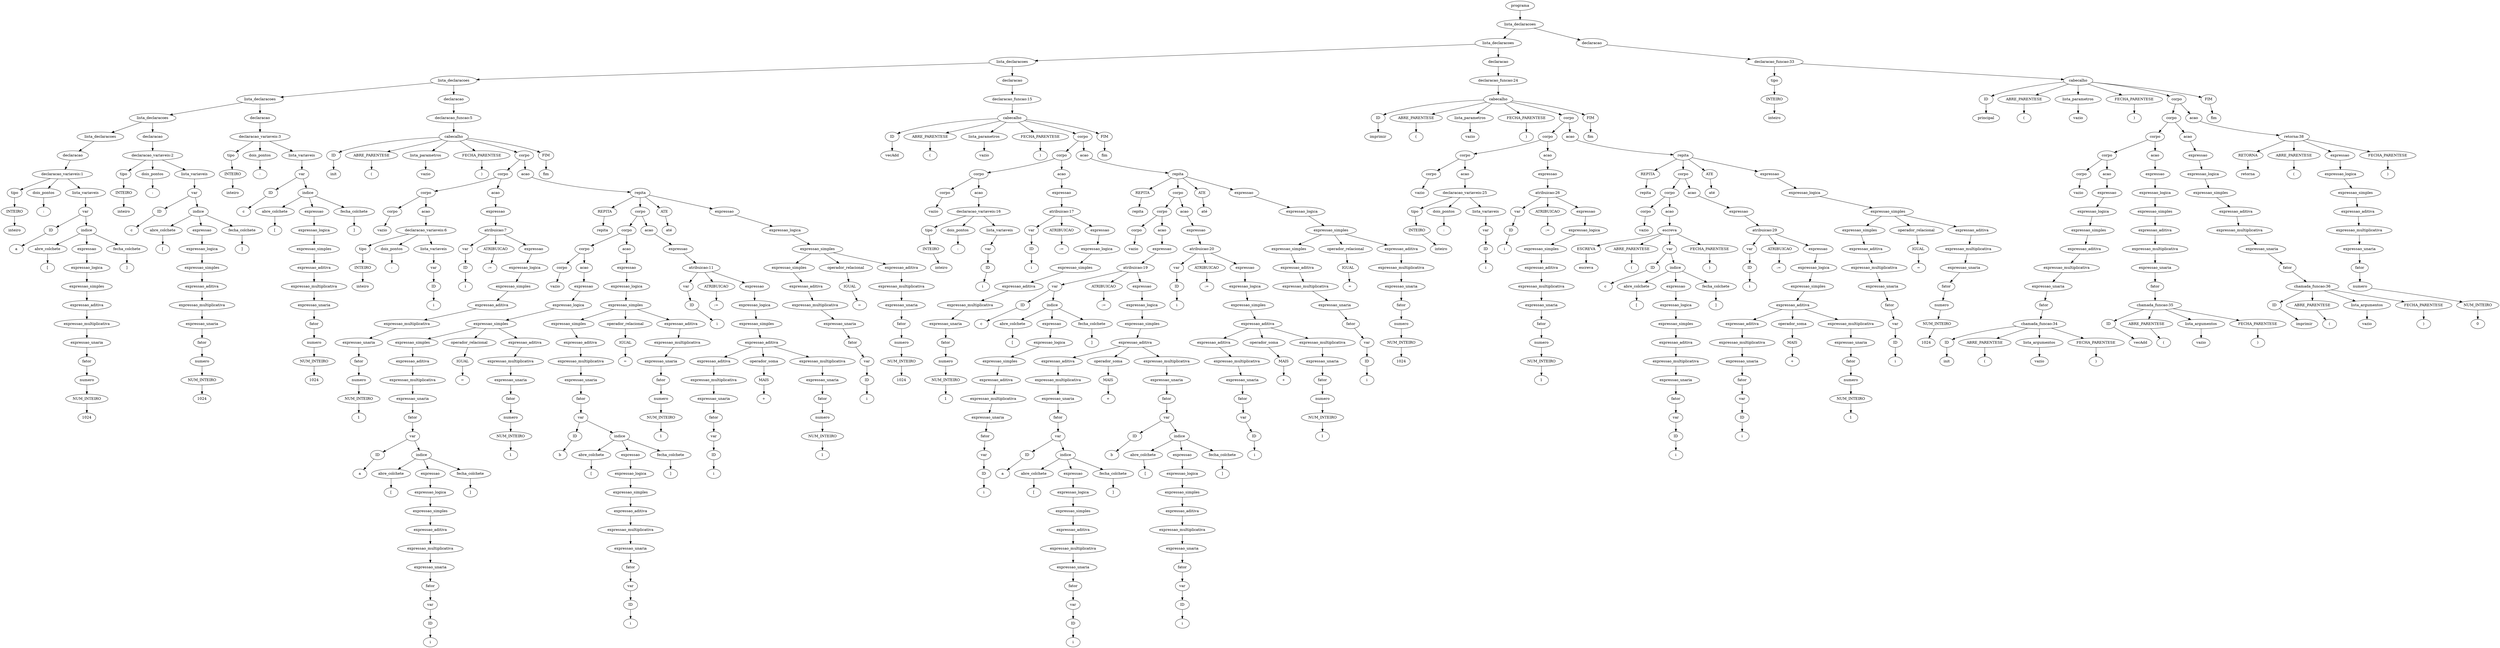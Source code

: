 digraph tree {
    "0x7f8e7ab4ff10" [label="programa"];
    "0x7f8e7ab5e8b0" [label="lista_declaracoes"];
    "0x7f8e7ab55e20" [label="lista_declaracoes"];
    "0x7f8e7ac7bd00" [label="lista_declaracoes"];
    "0x7f8e7abc0910" [label="lista_declaracoes"];
    "0x7f8e7ac70fd0" [label="lista_declaracoes"];
    "0x7f8e7ac70bb0" [label="lista_declaracoes"];
    "0x7f8e7ad611c0" [label="lista_declaracoes"];
    "0x7f8e7ad79eb0" [label="declaracao"];
    "0x7f8e7ac704c0" [label="declaracao_variaveis:1"];
    "0x7f8e7ad793a0" [label="tipo"];
    "0x7f8e7ac70220" [label="INTEIRO"];
    "0x7f8e7ac70370" [label="inteiro"];
    "0x7f8e7af2c580" [label="dois_pontos"];
    "0x7f8e7ac70670" [label=":"];
    "0x7f8e7ac701c0" [label="lista_variaveis"];
    "0x7f8e7ac70490" [label="var"];
    "0x7f8e7ac70250" [label="ID"];
    "0x7f8e7ac704f0" [label="a"];
    "0x7f8e7ac70280" [label="indice"];
    "0x7f8e7ac70520" [label="abre_colchete"];
    "0x7f8e7ac705e0" [label="["];
    "0x7f8e7ac702b0" [label="expressao"];
    "0x7f8e7ac702e0" [label="expressao_logica"];
    "0x7f8e7ac70160" [label="expressao_simples"];
    "0x7f8e7ac70190" [label="expressao_aditiva"];
    "0x7f8e7ac70310" [label="expressao_multiplicativa"];
    "0x7f8e7ac701f0" [label="expressao_unaria"];
    "0x7f8e7ac70460" [label="fator"];
    "0x7f8e7ad94fa0" [label="numero"];
    "0x7f8e7ad94b50" [label="NUM_INTEIRO"];
    "0x7f8e7ac70340" [label="1024"];
    "0x7f8e7ac70610" [label="fecha_colchete"];
    "0x7f8e7ac70640" [label="]"];
    "0x7f8e7ac70400" [label="declaracao"];
    "0x7f8e7ac70be0" [label="declaracao_variaveis:2"];
    "0x7f8e7ac70430" [label="tipo"];
    "0x7f8e7ac706a0" [label="INTEIRO"];
    "0x7f8e7ac70580" [label="inteiro"];
    "0x7f8e7ac70ac0" [label="dois_pontos"];
    "0x7f8e7ac70880" [label=":"];
    "0x7f8e7ac70730" [label="lista_variaveis"];
    "0x7f8e7ac70790" [label="var"];
    "0x7f8e7ac707c0" [label="ID"];
    "0x7f8e7ac709d0" [label="c"];
    "0x7f8e7ac709a0" [label="indice"];
    "0x7f8e7ac70a30" [label="abre_colchete"];
    "0x7f8e7ac70b20" [label="["];
    "0x7f8e7ac70970" [label="expressao"];
    "0x7f8e7ac70940" [label="expressao_logica"];
    "0x7f8e7ac708b0" [label="expressao_simples"];
    "0x7f8e7ac70820" [label="expressao_aditiva"];
    "0x7f8e7ac70910" [label="expressao_multiplicativa"];
    "0x7f8e7ac70700" [label="expressao_unaria"];
    "0x7f8e7ac707f0" [label="fator"];
    "0x7f8e7ac705b0" [label="numero"];
    "0x7f8e7ac70550" [label="NUM_INTEIRO"];
    "0x7f8e7ac708e0" [label="1024"];
    "0x7f8e7ac70b50" [label="fecha_colchete"];
    "0x7f8e7ac70b80" [label="]"];
    "0x7f8e7ac70c10" [label="declaracao"];
    "0x7f8e7ac70d90" [label="declaracao_variaveis:3"];
    "0x7f8e7ad942e0" [label="tipo"];
    "0x7f8e7ad94c40" [label="INTEIRO"];
    "0x7f8e7ac70c40" [label="inteiro"];
    "0x7f8e7abc0100" [label="dois_pontos"];
    "0x7f8e7abc0130" [label=":"];
    "0x7f8e7ac70a60" [label="lista_variaveis"];
    "0x7f8e7ac70ca0" [label="var"];
    "0x7f8e7ac70cd0" [label="ID"];
    "0x7f8e7ac70ee0" [label="c"];
    "0x7f8e7ac70eb0" [label="indice"];
    "0x7f8e7ac70f40" [label="abre_colchete"];
    "0x7f8e7abc0070" [label="["];
    "0x7f8e7ac70e80" [label="expressao"];
    "0x7f8e7ac70e50" [label="expressao_logica"];
    "0x7f8e7ac70dc0" [label="expressao_simples"];
    "0x7f8e7ac70d30" [label="expressao_aditiva"];
    "0x7f8e7ac70e20" [label="expressao_multiplicativa"];
    "0x7f8e7ac70c70" [label="expressao_unaria"];
    "0x7f8e7ac70d00" [label="fator"];
    "0x7f8e7ac70af0" [label="numero"];
    "0x7f8e7ac70a90" [label="NUM_INTEIRO"];
    "0x7f8e7ac70df0" [label="1024"];
    "0x7f8e7abc00a0" [label="fecha_colchete"];
    "0x7f8e7abc00d0" [label="]"];
    "0x7f8e7ac703a0" [label="declaracao"];
    "0x7f8e7ac70fa0" [label="declaracao_funcao:5"];
    "0x7f8e7abc0550" [label="cabecalho"];
    "0x7f8e7ac7d430" [label="ID"];
    "0x7f8e7ac7d460" [label="init"];
    "0x7f8e7ac7d2b0" [label="ABRE_PARENTESE"];
    "0x7f8e7ac7d0a0" [label="("];
    "0x7f8e7abc01c0" [label="lista_parametros"];
    "0x7f8e7ac706d0" [label="vazio"];
    "0x7f8e7ac7d040" [label="FECHA_PARENTESE"];
    "0x7f8e7ac7d490" [label=")"];
    "0x7f8e7ac7b940" [label="corpo"];
    "0x7f8e7abc0970" [label="corpo"];
    "0x7f8e7abc0460" [label="corpo"];
    "0x7f8e7abc02e0" [label="corpo"];
    "0x7f8e7ac70850" [label="vazio"];
    "0x7f8e7abc0310" [label="acao"];
    "0x7f8e7abc0400" [label="declaracao_variaveis:6"];
    "0x7f8e7abc01f0" [label="tipo"];
    "0x7f8e7abc0250" [label="INTEIRO"];
    "0x7f8e7abc03d0" [label="inteiro"];
    "0x7f8e7abc04c0" [label="dois_pontos"];
    "0x7f8e7abc05e0" [label=":"];
    "0x7f8e7abc0430" [label="lista_variaveis"];
    "0x7f8e7abc0280" [label="var"];
    "0x7f8e7abc0220" [label="ID"];
    "0x7f8e7abc0520" [label="i"];
    "0x7f8e7abc0880" [label="acao"];
    "0x7f8e7abc05b0" [label="expressao"];
    "0x7f8e7abc0820" [label="atribuicao:7"];
    "0x7f8e7abc0160" [label="var"];
    "0x7f8e7abc02b0" [label="ID"];
    "0x7f8e7abc0610" [label="i"];
    "0x7f8e7abc08b0" [label="ATRIBUICAO"];
    "0x7f8e7abc0940" [label=":="];
    "0x7f8e7abc07f0" [label="expressao"];
    "0x7f8e7abc07c0" [label="expressao_logica"];
    "0x7f8e7abc0700" [label="expressao_simples"];
    "0x7f8e7abc06a0" [label="expressao_aditiva"];
    "0x7f8e7abc0790" [label="expressao_multiplicativa"];
    "0x7f8e7abc0640" [label="expressao_unaria"];
    "0x7f8e7abc0670" [label="fator"];
    "0x7f8e7abc04f0" [label="numero"];
    "0x7f8e7abc0490" [label="NUM_INTEIRO"];
    "0x7f8e7abc0760" [label="1"];
    "0x7f8e7abc0730" [label="acao"];
    "0x7f8e7ac7d310" [label="repita"];
    "0x7f8e7ac7d3a0" [label="REPITA"];
    "0x7f8e7ac7d340" [label="repita"];
    "0x7f8e7ac7beb0" [label="corpo"];
    "0x7f8e7ac7b610" [label="corpo"];
    "0x7f8e7abc0eb0" [label="corpo"];
    "0x7f8e7abc0370" [label="corpo"];
    "0x7f8e7abc03a0" [label="vazio"];
    "0x7f8e7ac7b160" [label="acao"];
    "0x7f8e7abc0f40" [label="expressao"];
    "0x7f8e7abc0ca0" [label="expressao_logica"];
    "0x7f8e7ac7b040" [label="expressao_simples"];
    "0x7f8e7abc0e80" [label="expressao_simples"];
    "0x7f8e7abc0850" [label="expressao_aditiva"];
    "0x7f8e7abc0d00" [label="expressao_multiplicativa"];
    "0x7f8e7abc0e50" [label="expressao_unaria"];
    "0x7f8e7abc09d0" [label="fator"];
    "0x7f8e7abc0a30" [label="var"];
    "0x7f8e7abc0a60" [label="ID"];
    "0x7f8e7abc0c70" [label="a"];
    "0x7f8e7abc0c40" [label="indice"];
    "0x7f8e7abc0cd0" [label="abre_colchete"];
    "0x7f8e7abc0dc0" [label="["];
    "0x7f8e7abc0c10" [label="expressao"];
    "0x7f8e7abc0be0" [label="expressao_logica"];
    "0x7f8e7abc0b50" [label="expressao_simples"];
    "0x7f8e7abc0ac0" [label="expressao_aditiva"];
    "0x7f8e7abc0bb0" [label="expressao_multiplicativa"];
    "0x7f8e7abc0a00" [label="expressao_unaria"];
    "0x7f8e7abc0a90" [label="fator"];
    "0x7f8e7abc09a0" [label="var"];
    "0x7f8e7abc08e0" [label="ID"];
    "0x7f8e7abc0b80" [label="i"];
    "0x7f8e7abc0df0" [label="fecha_colchete"];
    "0x7f8e7abc0e20" [label="]"];
    "0x7f8e7abc0af0" [label="operador_relacional"];
    "0x7f8e7abc0b20" [label="IGUAL"];
    "0x7f8e7abc0f70" [label="="];
    "0x7f8e7abc0f10" [label="expressao_aditiva"];
    "0x7f8e7ac7b0d0" [label="expressao_multiplicativa"];
    "0x7f8e7abc0fa0" [label="expressao_unaria"];
    "0x7f8e7abc0ee0" [label="fator"];
    "0x7f8e7abc0d30" [label="numero"];
    "0x7f8e7abc0d60" [label="NUM_INTEIRO"];
    "0x7f8e7ac7b0a0" [label="1"];
    "0x7f8e7ac7b880" [label="acao"];
    "0x7f8e7ac7b850" [label="expressao"];
    "0x7f8e7ac7b400" [label="expressao_logica"];
    "0x7f8e7ac7b760" [label="expressao_simples"];
    "0x7f8e7ac7b5e0" [label="expressao_simples"];
    "0x7f8e7ac7b070" [label="expressao_aditiva"];
    "0x7f8e7ac7b460" [label="expressao_multiplicativa"];
    "0x7f8e7ac7b5b0" [label="expressao_unaria"];
    "0x7f8e7abc0fd0" [label="fator"];
    "0x7f8e7ac7b190" [label="var"];
    "0x7f8e7ac7b220" [label="ID"];
    "0x7f8e7ac7b3d0" [label="b"];
    "0x7f8e7ac7b3a0" [label="indice"];
    "0x7f8e7ac7b430" [label="abre_colchete"];
    "0x7f8e7ac7b520" [label="["];
    "0x7f8e7ac7b370" [label="expressao"];
    "0x7f8e7ac7b340" [label="expressao_logica"];
    "0x7f8e7ac7b310" [label="expressao_simples"];
    "0x7f8e7ac7b280" [label="expressao_aditiva"];
    "0x7f8e7ac7b1c0" [label="expressao_multiplicativa"];
    "0x7f8e7abc0d90" [label="expressao_unaria"];
    "0x7f8e7ac7b250" [label="fator"];
    "0x7f8e7abc0340" [label="var"];
    "0x7f8e7abc0580" [label="ID"];
    "0x7f8e7ac7b130" [label="i"];
    "0x7f8e7ac7b550" [label="fecha_colchete"];
    "0x7f8e7ac7b580" [label="]"];
    "0x7f8e7ac7b2b0" [label="operador_relacional"];
    "0x7f8e7ac7b2e0" [label="IGUAL"];
    "0x7f8e7ac7b6d0" [label="="];
    "0x7f8e7ac7b670" [label="expressao_aditiva"];
    "0x7f8e7ac7b7f0" [label="expressao_multiplicativa"];
    "0x7f8e7ac7b700" [label="expressao_unaria"];
    "0x7f8e7ac7b640" [label="fator"];
    "0x7f8e7ac7b490" [label="numero"];
    "0x7f8e7ac7b4c0" [label="NUM_INTEIRO"];
    "0x7f8e7ac7b7c0" [label="1"];
    "0x7f8e7ac7be80" [label="acao"];
    "0x7f8e7ac7b4f0" [label="expressao"];
    "0x7f8e7ac7bb80" [label="atribuicao:11"];
    "0x7f8e7ac7b1f0" [label="var"];
    "0x7f8e7ac7b100" [label="ID"];
    "0x7f8e7ac7b8e0" [label="i"];
    "0x7f8e7ac7bb20" [label="ATRIBUICAO"];
    "0x7f8e7ac7be20" [label=":="];
    "0x7f8e7ac7bdf0" [label="expressao"];
    "0x7f8e7ac7bdc0" [label="expressao_logica"];
    "0x7f8e7ac7baf0" [label="expressao_simples"];
    "0x7f8e7ac7bbe0" [label="expressao_aditiva"];
    "0x7f8e7ac7b9d0" [label="expressao_aditiva"];
    "0x7f8e7ac7bac0" [label="expressao_multiplicativa"];
    "0x7f8e7ac7b6a0" [label="expressao_unaria"];
    "0x7f8e7ac7b9a0" [label="fator"];
    "0x7f8e7ac7b790" [label="var"];
    "0x7f8e7ac7b730" [label="ID"];
    "0x7f8e7ac7ba90" [label="i"];
    "0x7f8e7ac7bc40" [label="operador_soma"];
    "0x7f8e7ac7ba60" [label="MAIS"];
    "0x7f8e7ac7bb50" [label="+"];
    "0x7f8e7ac7bd90" [label="expressao_multiplicativa"];
    "0x7f8e7ac7bca0" [label="expressao_unaria"];
    "0x7f8e7ac7bbb0" [label="fator"];
    "0x7f8e7ac7ba00" [label="numero"];
    "0x7f8e7ac7ba30" [label="NUM_INTEIRO"];
    "0x7f8e7ac7bd60" [label="1"];
    "0x7f8e7ac7d3d0" [label="ATE"];
    "0x7f8e7ac7d400" [label="até"];
    "0x7f8e7ac7d2e0" [label="expressao"];
    "0x7f8e7ac7bfd0" [label="expressao_logica"];
    "0x7f8e7ac7d1f0" [label="expressao_simples"];
    "0x7f8e7ac7bf70" [label="expressao_simples"];
    "0x7f8e7ac7bc10" [label="expressao_aditiva"];
    "0x7f8e7ac7b8b0" [label="expressao_multiplicativa"];
    "0x7f8e7ac7bee0" [label="expressao_unaria"];
    "0x7f8e7ac7be50" [label="fator"];
    "0x7f8e7ac7b910" [label="var"];
    "0x7f8e7ac7b820" [label="ID"];
    "0x7f8e7ac7b970" [label="i"];
    "0x7f8e7ac7bfa0" [label="operador_relacional"];
    "0x7f8e7ac7d070" [label="IGUAL"];
    "0x7f8e7ac7d160" [label="="];
    "0x7f8e7ac7d100" [label="expressao_aditiva"];
    "0x7f8e7ac7d280" [label="expressao_multiplicativa"];
    "0x7f8e7ac7d190" [label="expressao_unaria"];
    "0x7f8e7ac7d0d0" [label="fator"];
    "0x7f8e7ac7bf10" [label="numero"];
    "0x7f8e7ac7bf40" [label="NUM_INTEIRO"];
    "0x7f8e7ac7d250" [label="1024"];
    "0x7f8e7ac7d4c0" [label="FIM"];
    "0x7f8e7ac7d4f0" [label="fim"];
    "0x7f8e7ac70f10" [label="declaracao"];
    "0x7f8e7abc0190" [label="declaracao_funcao:15"];
    "0x7f8e7ac7d820" [label="cabecalho"];
    "0x7f8e7ab55670" [label="ID"];
    "0x7f8e7ab556a0" [label="vecAdd"];
    "0x7f8e7ab55100" [label="ABRE_PARENTESE"];
    "0x7f8e7ab552e0" [label="("];
    "0x7f8e7ac70a00" [label="lista_parametros"];
    "0x7f8e7ac703d0" [label="vazio"];
    "0x7f8e7ab55280" [label="FECHA_PARENTESE"];
    "0x7f8e7ab556d0" [label=")"];
    "0x7f8e7ab4ff70" [label="corpo"];
    "0x7f8e7ac7dc40" [label="corpo"];
    "0x7f8e7ac7d730" [label="corpo"];
    "0x7f8e7ac7d5b0" [label="corpo"];
    "0x7f8e7abc0040" [label="vazio"];
    "0x7f8e7ac7d5e0" [label="acao"];
    "0x7f8e7ac7d6d0" [label="declaracao_variaveis:16"];
    "0x7f8e7ac7d550" [label="tipo"];
    "0x7f8e7ac7d370" [label="INTEIRO"];
    "0x7f8e7ac7d6a0" [label="inteiro"];
    "0x7f8e7ac7d790" [label="dois_pontos"];
    "0x7f8e7ac7d8b0" [label=":"];
    "0x7f8e7ac7d700" [label="lista_variaveis"];
    "0x7f8e7ac7d220" [label="var"];
    "0x7f8e7ac7d580" [label="ID"];
    "0x7f8e7ac7d7f0" [label="i"];
    "0x7f8e7ac7db50" [label="acao"];
    "0x7f8e7ac7d880" [label="expressao"];
    "0x7f8e7ac7daf0" [label="atribuicao:17"];
    "0x7f8e7ac7d520" [label="var"];
    "0x7f8e7ac7d1c0" [label="ID"];
    "0x7f8e7ac7d8e0" [label="i"];
    "0x7f8e7ac7db80" [label="ATRIBUICAO"];
    "0x7f8e7ac7dc10" [label=":="];
    "0x7f8e7ac7dac0" [label="expressao"];
    "0x7f8e7ac7da90" [label="expressao_logica"];
    "0x7f8e7ac7d9d0" [label="expressao_simples"];
    "0x7f8e7ac7d970" [label="expressao_aditiva"];
    "0x7f8e7ac7da60" [label="expressao_multiplicativa"];
    "0x7f8e7ac7d910" [label="expressao_unaria"];
    "0x7f8e7ac7d940" [label="fator"];
    "0x7f8e7ac7d7c0" [label="numero"];
    "0x7f8e7ac7d760" [label="NUM_INTEIRO"];
    "0x7f8e7ac7da30" [label="1"];
    "0x7f8e7ac7da00" [label="acao"];
    "0x7f8e7ab55550" [label="repita"];
    "0x7f8e7ab555e0" [label="REPITA"];
    "0x7f8e7ab55580" [label="repita"];
    "0x7f8e7ab55130" [label="corpo"];
    "0x7f8e7ab4fb80" [label="corpo"];
    "0x7f8e7ac7d640" [label="corpo"];
    "0x7f8e7ac7d670" [label="vazio"];
    "0x7f8e7ab4fb50" [label="acao"];
    "0x7f8e7ab4f160" [label="expressao"];
    "0x7f8e7ab4f2b0" [label="atribuicao:19"];
    "0x7f8e7ac7dd00" [label="var"];
    "0x7f8e7ac7dd30" [label="ID"];
    "0x7f8e7ac7df40" [label="c"];
    "0x7f8e7ac7df10" [label="indice"];
    "0x7f8e7ac7dfa0" [label="abre_colchete"];
    "0x7f8e7ab4f0d0" [label="["];
    "0x7f8e7ac7dee0" [label="expressao"];
    "0x7f8e7ac7deb0" [label="expressao_logica"];
    "0x7f8e7ac7de20" [label="expressao_simples"];
    "0x7f8e7ac7dd90" [label="expressao_aditiva"];
    "0x7f8e7ac7de80" [label="expressao_multiplicativa"];
    "0x7f8e7ac7dcd0" [label="expressao_unaria"];
    "0x7f8e7ac7dd60" [label="fator"];
    "0x7f8e7ac7dc70" [label="var"];
    "0x7f8e7ac7dbb0" [label="ID"];
    "0x7f8e7ac7de50" [label="i"];
    "0x7f8e7ab4f100" [label="fecha_colchete"];
    "0x7f8e7ab4f130" [label="]"];
    "0x7f8e7ab4f3d0" [label="ATRIBUICAO"];
    "0x7f8e7ab4fa00" [label=":="];
    "0x7f8e7ab4f940" [label="expressao"];
    "0x7f8e7ab4f790" [label="expressao_logica"];
    "0x7f8e7ab4f280" [label="expressao_simples"];
    "0x7f8e7ab4f610" [label="expressao_aditiva"];
    "0x7f8e7ac7ddf0" [label="expressao_aditiva"];
    "0x7f8e7ab4f430" [label="expressao_multiplicativa"];
    "0x7f8e7ab4f580" [label="expressao_unaria"];
    "0x7f8e7ac7ddc0" [label="fator"];
    "0x7f8e7ab4f1c0" [label="var"];
    "0x7f8e7ab4f1f0" [label="ID"];
    "0x7f8e7ab4f3a0" [label="a"];
    "0x7f8e7ab4f370" [label="indice"];
    "0x7f8e7ab4f400" [label="abre_colchete"];
    "0x7f8e7ab4f4f0" [label="["];
    "0x7f8e7ab4f340" [label="expressao"];
    "0x7f8e7ab4f310" [label="expressao_logica"];
    "0x7f8e7ab4f2e0" [label="expressao_simples"];
    "0x7f8e7ab4f250" [label="expressao_aditiva"];
    "0x7f8e7ab4f0a0" [label="expressao_multiplicativa"];
    "0x7f8e7ac7dfd0" [label="expressao_unaria"];
    "0x7f8e7ab4f220" [label="fator"];
    "0x7f8e7ac7dca0" [label="var"];
    "0x7f8e7ac7db20" [label="ID"];
    "0x7f8e7ac7df70" [label="i"];
    "0x7f8e7ab4f520" [label="fecha_colchete"];
    "0x7f8e7ab4f550" [label="]"];
    "0x7f8e7ab4f670" [label="operador_soma"];
    "0x7f8e7ab4f5b0" [label="MAIS"];
    "0x7f8e7ab4f4c0" [label="+"];
    "0x7f8e7ab4f9a0" [label="expressao_multiplicativa"];
    "0x7f8e7ab4faf0" [label="expressao_unaria"];
    "0x7f8e7ab4f5e0" [label="fator"];
    "0x7f8e7ab4f6d0" [label="var"];
    "0x7f8e7ab4f700" [label="ID"];
    "0x7f8e7ab4f910" [label="b"];
    "0x7f8e7ab4f8e0" [label="indice"];
    "0x7f8e7ab4f970" [label="abre_colchete"];
    "0x7f8e7ab4fa60" [label="["];
    "0x7f8e7ab4f8b0" [label="expressao"];
    "0x7f8e7ab4f880" [label="expressao_logica"];
    "0x7f8e7ab4f7f0" [label="expressao_simples"];
    "0x7f8e7ab4f760" [label="expressao_aditiva"];
    "0x7f8e7ab4f850" [label="expressao_multiplicativa"];
    "0x7f8e7ab4f6a0" [label="expressao_unaria"];
    "0x7f8e7ab4f730" [label="fator"];
    "0x7f8e7ab4f460" [label="var"];
    "0x7f8e7ab4f490" [label="ID"];
    "0x7f8e7ab4f820" [label="i"];
    "0x7f8e7ab4fa90" [label="fecha_colchete"];
    "0x7f8e7ab4fac0" [label="]"];
    "0x7f8e7ab4f640" [label="acao"];
    "0x7f8e7ab4fbb0" [label="expressao"];
    "0x7f8e7ab4fdf0" [label="atribuicao:20"];
    "0x7f8e7ac7d610" [label="var"];
    "0x7f8e7ac7d850" [label="ID"];
    "0x7f8e7ab4f190" [label="i"];
    "0x7f8e7ab4fd90" [label="ATRIBUICAO"];
    "0x7f8e7ab550a0" [label=":="];
    "0x7f8e7ab55070" [label="expressao"];
    "0x7f8e7ab4fe80" [label="expressao_logica"];
    "0x7f8e7ab4fd60" [label="expressao_simples"];
    "0x7f8e7ab4fe50" [label="expressao_aditiva"];
    "0x7f8e7ab4fc40" [label="expressao_aditiva"];
    "0x7f8e7ab4fd30" [label="expressao_multiplicativa"];
    "0x7f8e7ab4f040" [label="expressao_unaria"];
    "0x7f8e7ab4fc10" [label="fator"];
    "0x7f8e7ab4fa30" [label="var"];
    "0x7f8e7ab4f9d0" [label="ID"];
    "0x7f8e7ab4fd00" [label="i"];
    "0x7f8e7ab4feb0" [label="operador_soma"];
    "0x7f8e7ab4fcd0" [label="MAIS"];
    "0x7f8e7ab4fdc0" [label="+"];
    "0x7f8e7ab4ffd0" [label="expressao_multiplicativa"];
    "0x7f8e7ab4fee0" [label="expressao_unaria"];
    "0x7f8e7ab4fe20" [label="fator"];
    "0x7f8e7ab4fc70" [label="numero"];
    "0x7f8e7ab4fca0" [label="NUM_INTEIRO"];
    "0x7f8e7ab4ffa0" [label="1"];
    "0x7f8e7ab55610" [label="ATE"];
    "0x7f8e7ab55640" [label="até"];
    "0x7f8e7ab55520" [label="expressao"];
    "0x7f8e7ab55250" [label="expressao_logica"];
    "0x7f8e7ab55430" [label="expressao_simples"];
    "0x7f8e7ab551f0" [label="expressao_simples"];
    "0x7f8e7ab55040" [label="expressao_aditiva"];
    "0x7f8e7ab4f7c0" [label="expressao_multiplicativa"];
    "0x7f8e7ab55160" [label="expressao_unaria"];
    "0x7f8e7ab550d0" [label="fator"];
    "0x7f8e7ab4fb20" [label="var"];
    "0x7f8e7ab4f070" [label="ID"];
    "0x7f8e7ab4fbe0" [label="i"];
    "0x7f8e7ab55220" [label="operador_relacional"];
    "0x7f8e7ab552b0" [label="IGUAL"];
    "0x7f8e7ab553a0" [label="="];
    "0x7f8e7ab55340" [label="expressao_aditiva"];
    "0x7f8e7ab554c0" [label="expressao_multiplicativa"];
    "0x7f8e7ab553d0" [label="expressao_unaria"];
    "0x7f8e7ab55310" [label="fator"];
    "0x7f8e7ab55190" [label="numero"];
    "0x7f8e7ab551c0" [label="NUM_INTEIRO"];
    "0x7f8e7ab55490" [label="1024"];
    "0x7f8e7ab55700" [label="FIM"];
    "0x7f8e7ab55730" [label="fim"];
    "0x7f8e7ac70d60" [label="declaracao"];
    "0x7f8e7ac7d130" [label="declaracao_funcao:24"];
    "0x7f8e7ab55a60" [label="cabecalho"];
    "0x7f8e7ab5efa0" [label="ID"];
    "0x7f8e7ab5efd0" [label="imprimir"];
    "0x7f8e7ab5e880" [label="ABRE_PARENTESE"];
    "0x7f8e7ab5ec10" [label="("];
    "0x7f8e7ac70760" [label="lista_parametros"];
    "0x7f8e7abc06d0" [label="vazio"];
    "0x7f8e7ab5ebb0" [label="FECHA_PARENTESE"];
    "0x7f8e7ab66040" [label=")"];
    "0x7f8e7ab5eee0" [label="corpo"];
    "0x7f8e7ab55e80" [label="corpo"];
    "0x7f8e7ab55970" [label="corpo"];
    "0x7f8e7ab557f0" [label="corpo"];
    "0x7f8e7ac7dbe0" [label="vazio"];
    "0x7f8e7ab55820" [label="acao"];
    "0x7f8e7ab55910" [label="declaracao_variaveis:25"];
    "0x7f8e7ab55790" [label="tipo"];
    "0x7f8e7ab55370" [label="INTEIRO"];
    "0x7f8e7ab558e0" [label="inteiro"];
    "0x7f8e7ab559d0" [label="dois_pontos"];
    "0x7f8e7ab55af0" [label=":"];
    "0x7f8e7ab55940" [label="lista_variaveis"];
    "0x7f8e7ab55460" [label="var"];
    "0x7f8e7ab557c0" [label="ID"];
    "0x7f8e7ab55a30" [label="i"];
    "0x7f8e7ab55d90" [label="acao"];
    "0x7f8e7ab55ac0" [label="expressao"];
    "0x7f8e7ab55d30" [label="atribuicao:26"];
    "0x7f8e7ab55760" [label="var"];
    "0x7f8e7ab55400" [label="ID"];
    "0x7f8e7ab55b20" [label="i"];
    "0x7f8e7ab55dc0" [label="ATRIBUICAO"];
    "0x7f8e7ab55e50" [label=":="];
    "0x7f8e7ab55d00" [label="expressao"];
    "0x7f8e7ab55cd0" [label="expressao_logica"];
    "0x7f8e7ab55c10" [label="expressao_simples"];
    "0x7f8e7ab55bb0" [label="expressao_aditiva"];
    "0x7f8e7ab55ca0" [label="expressao_multiplicativa"];
    "0x7f8e7ab55b50" [label="expressao_unaria"];
    "0x7f8e7ab55b80" [label="fator"];
    "0x7f8e7ab55a00" [label="numero"];
    "0x7f8e7ab559a0" [label="NUM_INTEIRO"];
    "0x7f8e7ab55c70" [label="1"];
    "0x7f8e7ab55c40" [label="acao"];
    "0x7f8e7ab5ee80" [label="repita"];
    "0x7f8e7ab5ef10" [label="REPITA"];
    "0x7f8e7ab5eeb0" [label="repita"];
    "0x7f8e7ab5ea60" [label="corpo"];
    "0x7f8e7ab55f70" [label="corpo"];
    "0x7f8e7ab55880" [label="corpo"];
    "0x7f8e7ab558b0" [label="vazio"];
    "0x7f8e7ab55ee0" [label="acao"];
    "0x7f8e7ab55fa0" [label="escreva"];
    "0x7f8e7ab55fd0" [label="ESCREVA"];
    "0x7f8e7ab5e2b0" [label="escreva"];
    "0x7f8e7ab5e3a0" [label="ABRE_PARENTESE"];
    "0x7f8e7ab5e520" [label="("];
    "0x7f8e7ab5e040" [label="var"];
    "0x7f8e7ab5e070" [label="ID"];
    "0x7f8e7ab5e280" [label="c"];
    "0x7f8e7ab5e250" [label="indice"];
    "0x7f8e7ab5e2e0" [label="abre_colchete"];
    "0x7f8e7ab5e3d0" [label="["];
    "0x7f8e7ab5e220" [label="expressao"];
    "0x7f8e7ab5e1f0" [label="expressao_logica"];
    "0x7f8e7ab5e160" [label="expressao_simples"];
    "0x7f8e7ab5e0d0" [label="expressao_aditiva"];
    "0x7f8e7ab5e1c0" [label="expressao_multiplicativa"];
    "0x7f8e7ab55f10" [label="expressao_unaria"];
    "0x7f8e7ab5e0a0" [label="fator"];
    "0x7f8e7ab55eb0" [label="var"];
    "0x7f8e7ab55df0" [label="ID"];
    "0x7f8e7ab5e190" [label="i"];
    "0x7f8e7ab5e400" [label="fecha_colchete"];
    "0x7f8e7ab5e430" [label="]"];
    "0x7f8e7ab5e550" [label="FECHA_PARENTESE"];
    "0x7f8e7ab5e580" [label=")"];
    "0x7f8e7ab5ea30" [label="acao"];
    "0x7f8e7ab5e310" [label="expressao"];
    "0x7f8e7ab5e760" [label="atribuicao:29"];
    "0x7f8e7ab55850" [label="var"];
    "0x7f8e7ab55a90" [label="ID"];
    "0x7f8e7ab5e5b0" [label="i"];
    "0x7f8e7ab5e700" [label="ATRIBUICAO"];
    "0x7f8e7ab5e9d0" [label=":="];
    "0x7f8e7ab5e9a0" [label="expressao"];
    "0x7f8e7ab5e970" [label="expressao_logica"];
    "0x7f8e7ab5e6d0" [label="expressao_simples"];
    "0x7f8e7ab5e7c0" [label="expressao_aditiva"];
    "0x7f8e7ab5e340" [label="expressao_aditiva"];
    "0x7f8e7ab5e6a0" [label="expressao_multiplicativa"];
    "0x7f8e7ab5e5e0" [label="expressao_unaria"];
    "0x7f8e7ab5e490" [label="fator"];
    "0x7f8e7ab5e4c0" [label="var"];
    "0x7f8e7ab5e100" [label="ID"];
    "0x7f8e7ab5e670" [label="i"];
    "0x7f8e7ab5e820" [label="operador_soma"];
    "0x7f8e7ab5e640" [label="MAIS"];
    "0x7f8e7ab5e730" [label="+"];
    "0x7f8e7ab5e940" [label="expressao_multiplicativa"];
    "0x7f8e7ab5e850" [label="expressao_unaria"];
    "0x7f8e7ab5e790" [label="fator"];
    "0x7f8e7ab5e370" [label="numero"];
    "0x7f8e7ab5e610" [label="NUM_INTEIRO"];
    "0x7f8e7ab5e910" [label="1"];
    "0x7f8e7ab5ef40" [label="ATE"];
    "0x7f8e7ab5ef70" [label="até"];
    "0x7f8e7ab5ee50" [label="expressao"];
    "0x7f8e7ab5eb80" [label="expressao_logica"];
    "0x7f8e7ab5ed60" [label="expressao_simples"];
    "0x7f8e7ab5eb20" [label="expressao_simples"];
    "0x7f8e7ab5e7f0" [label="expressao_aditiva"];
    "0x7f8e7ab5e130" [label="expressao_multiplicativa"];
    "0x7f8e7ab5ea90" [label="expressao_unaria"];
    "0x7f8e7ab5ea00" [label="fator"];
    "0x7f8e7ab55d60" [label="var"];
    "0x7f8e7ab55f40" [label="ID"];
    "0x7f8e7ab5e460" [label="i"];
    "0x7f8e7ab5eb50" [label="operador_relacional"];
    "0x7f8e7ab5ebe0" [label="IGUAL"];
    "0x7f8e7ab5ecd0" [label="="];
    "0x7f8e7ab5ec70" [label="expressao_aditiva"];
    "0x7f8e7ab5edf0" [label="expressao_multiplicativa"];
    "0x7f8e7ab5ed00" [label="expressao_unaria"];
    "0x7f8e7ab5ec40" [label="fator"];
    "0x7f8e7ab5eac0" [label="numero"];
    "0x7f8e7ab5eaf0" [label="NUM_INTEIRO"];
    "0x7f8e7ab5edc0" [label="1024"];
    "0x7f8e7ab66070" [label="FIM"];
    "0x7f8e7ab660a0" [label="fim"];
    "0x7f8e7ab554f0" [label="declaracao"];
    "0x7f8e7ab555b0" [label="declaracao_funcao:33"];
    "0x7f8e7ac7bcd0" [label="tipo"];
    "0x7f8e7ac7bd30" [label="INTEIRO"];
    "0x7f8e7ac7d9a0" [label="inteiro"];
    "0x7f8e7ab66d00" [label="cabecalho"];
    "0x7f8e7ab66e20" [label="ID"];
    "0x7f8e7ab6e1c0" [label="principal"];
    "0x7f8e7ab6e1f0" [label="ABRE_PARENTESE"];
    "0x7f8e7ab6e040" [label="("];
    "0x7f8e7ab66130" [label="lista_parametros"];
    "0x7f8e7ab5e8e0" [label="vazio"];
    "0x7f8e7ab6e0a0" [label="FECHA_PARENTESE"];
    "0x7f8e7ab6e220" [label=")"];
    "0x7f8e7ab66f40" [label="corpo"];
    "0x7f8e7ab66a00" [label="corpo"];
    "0x7f8e7ab666a0" [label="corpo"];
    "0x7f8e7ab662e0" [label="corpo"];
    "0x7f8e7ab66250" [label="corpo"];
    "0x7f8e7ac70f70" [label="vazio"];
    "0x7f8e7ab662b0" [label="acao"];
    "0x7f8e7ab66190" [label="expressao"];
    "0x7f8e7ab66610" [label="expressao_logica"];
    "0x7f8e7ab66460" [label="expressao_simples"];
    "0x7f8e7ab661f0" [label="expressao_aditiva"];
    "0x7f8e7ab665e0" [label="expressao_multiplicativa"];
    "0x7f8e7ab66400" [label="expressao_unaria"];
    "0x7f8e7ab664c0" [label="fator"];
    "0x7f8e7ab66280" [label="chamada_funcao:34"];
    "0x7f8e7ab66370" [label="ID"];
    "0x7f8e7ab664f0" [label="init"];
    "0x7f8e7ab66520" [label="ABRE_PARENTESE"];
    "0x7f8e7ab66550" [label="("];
    "0x7f8e7ab663d0" [label="lista_argumentos"];
    "0x7f8e7ab66160" [label="vazio"];
    "0x7f8e7ab66580" [label="FECHA_PARENTESE"];
    "0x7f8e7ab665b0" [label=")"];
    "0x7f8e7ab66670" [label="acao"];
    "0x7f8e7ab66430" [label="expressao"];
    "0x7f8e7ab66970" [label="expressao_logica"];
    "0x7f8e7ab667c0" [label="expressao_simples"];
    "0x7f8e7ab66490" [label="expressao_aditiva"];
    "0x7f8e7ab66940" [label="expressao_multiplicativa"];
    "0x7f8e7ab66760" [label="expressao_unaria"];
    "0x7f8e7ab66820" [label="fator"];
    "0x7f8e7ab66310" [label="chamada_funcao:35"];
    "0x7f8e7ab66730" [label="ID"];
    "0x7f8e7ab66850" [label="vecAdd"];
    "0x7f8e7ab66880" [label="ABRE_PARENTESE"];
    "0x7f8e7ab668b0" [label="("];
    "0x7f8e7ab66340" [label="lista_argumentos"];
    "0x7f8e7ab660d0" [label="vazio"];
    "0x7f8e7ab668e0" [label="FECHA_PARENTESE"];
    "0x7f8e7ab66910" [label=")"];
    "0x7f8e7ab669d0" [label="acao"];
    "0x7f8e7ab66790" [label="expressao"];
    "0x7f8e7ab66cd0" [label="expressao_logica"];
    "0x7f8e7ab66af0" [label="expressao_simples"];
    "0x7f8e7ab667f0" [label="expressao_aditiva"];
    "0x7f8e7ab66ca0" [label="expressao_multiplicativa"];
    "0x7f8e7ab66ac0" [label="expressao_unaria"];
    "0x7f8e7ab66b80" [label="fator"];
    "0x7f8e7ab666d0" [label="chamada_funcao:36"];
    "0x7f8e7ab66a90" [label="ID"];
    "0x7f8e7ab66bb0" [label="imprimir"];
    "0x7f8e7ab66be0" [label="ABRE_PARENTESE"];
    "0x7f8e7ab66c10" [label="("];
    "0x7f8e7ab66700" [label="lista_argumentos"];
    "0x7f8e7ab663a0" [label="vazio"];
    "0x7f8e7ab66c40" [label="FECHA_PARENTESE"];
    "0x7f8e7ab66c70" [label=")"];
    "0x7f8e7ab66b20" [label="acao"];
    "0x7f8e7ab66ee0" [label="retorna:38"];
    "0x7f8e7ab66f70" [label="RETORNA"];
    "0x7f8e7ab6e0d0" [label="retorna"];
    "0x7f8e7ab6e100" [label="ABRE_PARENTESE"];
    "0x7f8e7ab6e130" [label="("];
    "0x7f8e7ab66eb0" [label="expressao"];
    "0x7f8e7ab66e80" [label="expressao_logica"];
    "0x7f8e7ab66e50" [label="expressao_simples"];
    "0x7f8e7ab66dc0" [label="expressao_aditiva"];
    "0x7f8e7ab66a60" [label="expressao_multiplicativa"];
    "0x7f8e7ab66a30" [label="expressao_unaria"];
    "0x7f8e7ab66d90" [label="fator"];
    "0x7f8e7ab661c0" [label="numero"];
    "0x7f8e7ab669a0" [label="NUM_INTEIRO"];
    "0x7f8e7ab66640" [label="0"];
    "0x7f8e7ab6e160" [label="FECHA_PARENTESE"];
    "0x7f8e7ab6e190" [label=")"];
    "0x7f8e7ab6e250" [label="FIM"];
    "0x7f8e7ab6e280" [label="fim"];
    "0x7f8e7ab4ff10" -> "0x7f8e7ab5e8b0";
    "0x7f8e7ab5e8b0" -> "0x7f8e7ab55e20";
    "0x7f8e7ab5e8b0" -> "0x7f8e7ab554f0";
    "0x7f8e7ab55e20" -> "0x7f8e7ac7bd00";
    "0x7f8e7ab55e20" -> "0x7f8e7ac70d60";
    "0x7f8e7ac7bd00" -> "0x7f8e7abc0910";
    "0x7f8e7ac7bd00" -> "0x7f8e7ac70f10";
    "0x7f8e7abc0910" -> "0x7f8e7ac70fd0";
    "0x7f8e7abc0910" -> "0x7f8e7ac703a0";
    "0x7f8e7ac70fd0" -> "0x7f8e7ac70bb0";
    "0x7f8e7ac70fd0" -> "0x7f8e7ac70c10";
    "0x7f8e7ac70bb0" -> "0x7f8e7ad611c0";
    "0x7f8e7ac70bb0" -> "0x7f8e7ac70400";
    "0x7f8e7ad611c0" -> "0x7f8e7ad79eb0";
    "0x7f8e7ad79eb0" -> "0x7f8e7ac704c0";
    "0x7f8e7ac704c0" -> "0x7f8e7ad793a0";
    "0x7f8e7ac704c0" -> "0x7f8e7af2c580";
    "0x7f8e7ac704c0" -> "0x7f8e7ac701c0";
    "0x7f8e7ad793a0" -> "0x7f8e7ac70220";
    "0x7f8e7ac70220" -> "0x7f8e7ac70370";
    "0x7f8e7af2c580" -> "0x7f8e7ac70670";
    "0x7f8e7ac701c0" -> "0x7f8e7ac70490";
    "0x7f8e7ac70490" -> "0x7f8e7ac70250";
    "0x7f8e7ac70490" -> "0x7f8e7ac70280";
    "0x7f8e7ac70250" -> "0x7f8e7ac704f0";
    "0x7f8e7ac70280" -> "0x7f8e7ac70520";
    "0x7f8e7ac70280" -> "0x7f8e7ac702b0";
    "0x7f8e7ac70280" -> "0x7f8e7ac70610";
    "0x7f8e7ac70520" -> "0x7f8e7ac705e0";
    "0x7f8e7ac702b0" -> "0x7f8e7ac702e0";
    "0x7f8e7ac702e0" -> "0x7f8e7ac70160";
    "0x7f8e7ac70160" -> "0x7f8e7ac70190";
    "0x7f8e7ac70190" -> "0x7f8e7ac70310";
    "0x7f8e7ac70310" -> "0x7f8e7ac701f0";
    "0x7f8e7ac701f0" -> "0x7f8e7ac70460";
    "0x7f8e7ac70460" -> "0x7f8e7ad94fa0";
    "0x7f8e7ad94fa0" -> "0x7f8e7ad94b50";
    "0x7f8e7ad94b50" -> "0x7f8e7ac70340";
    "0x7f8e7ac70610" -> "0x7f8e7ac70640";
    "0x7f8e7ac70400" -> "0x7f8e7ac70be0";
    "0x7f8e7ac70be0" -> "0x7f8e7ac70430";
    "0x7f8e7ac70be0" -> "0x7f8e7ac70ac0";
    "0x7f8e7ac70be0" -> "0x7f8e7ac70730";
    "0x7f8e7ac70430" -> "0x7f8e7ac706a0";
    "0x7f8e7ac706a0" -> "0x7f8e7ac70580";
    "0x7f8e7ac70ac0" -> "0x7f8e7ac70880";
    "0x7f8e7ac70730" -> "0x7f8e7ac70790";
    "0x7f8e7ac70790" -> "0x7f8e7ac707c0";
    "0x7f8e7ac70790" -> "0x7f8e7ac709a0";
    "0x7f8e7ac707c0" -> "0x7f8e7ac709d0";
    "0x7f8e7ac709a0" -> "0x7f8e7ac70a30";
    "0x7f8e7ac709a0" -> "0x7f8e7ac70970";
    "0x7f8e7ac709a0" -> "0x7f8e7ac70b50";
    "0x7f8e7ac70a30" -> "0x7f8e7ac70b20";
    "0x7f8e7ac70970" -> "0x7f8e7ac70940";
    "0x7f8e7ac70940" -> "0x7f8e7ac708b0";
    "0x7f8e7ac708b0" -> "0x7f8e7ac70820";
    "0x7f8e7ac70820" -> "0x7f8e7ac70910";
    "0x7f8e7ac70910" -> "0x7f8e7ac70700";
    "0x7f8e7ac70700" -> "0x7f8e7ac707f0";
    "0x7f8e7ac707f0" -> "0x7f8e7ac705b0";
    "0x7f8e7ac705b0" -> "0x7f8e7ac70550";
    "0x7f8e7ac70550" -> "0x7f8e7ac708e0";
    "0x7f8e7ac70b50" -> "0x7f8e7ac70b80";
    "0x7f8e7ac70c10" -> "0x7f8e7ac70d90";
    "0x7f8e7ac70d90" -> "0x7f8e7ad942e0";
    "0x7f8e7ac70d90" -> "0x7f8e7abc0100";
    "0x7f8e7ac70d90" -> "0x7f8e7ac70a60";
    "0x7f8e7ad942e0" -> "0x7f8e7ad94c40";
    "0x7f8e7ad94c40" -> "0x7f8e7ac70c40";
    "0x7f8e7abc0100" -> "0x7f8e7abc0130";
    "0x7f8e7ac70a60" -> "0x7f8e7ac70ca0";
    "0x7f8e7ac70ca0" -> "0x7f8e7ac70cd0";
    "0x7f8e7ac70ca0" -> "0x7f8e7ac70eb0";
    "0x7f8e7ac70cd0" -> "0x7f8e7ac70ee0";
    "0x7f8e7ac70eb0" -> "0x7f8e7ac70f40";
    "0x7f8e7ac70eb0" -> "0x7f8e7ac70e80";
    "0x7f8e7ac70eb0" -> "0x7f8e7abc00a0";
    "0x7f8e7ac70f40" -> "0x7f8e7abc0070";
    "0x7f8e7ac70e80" -> "0x7f8e7ac70e50";
    "0x7f8e7ac70e50" -> "0x7f8e7ac70dc0";
    "0x7f8e7ac70dc0" -> "0x7f8e7ac70d30";
    "0x7f8e7ac70d30" -> "0x7f8e7ac70e20";
    "0x7f8e7ac70e20" -> "0x7f8e7ac70c70";
    "0x7f8e7ac70c70" -> "0x7f8e7ac70d00";
    "0x7f8e7ac70d00" -> "0x7f8e7ac70af0";
    "0x7f8e7ac70af0" -> "0x7f8e7ac70a90";
    "0x7f8e7ac70a90" -> "0x7f8e7ac70df0";
    "0x7f8e7abc00a0" -> "0x7f8e7abc00d0";
    "0x7f8e7ac703a0" -> "0x7f8e7ac70fa0";
    "0x7f8e7ac70fa0" -> "0x7f8e7abc0550";
    "0x7f8e7abc0550" -> "0x7f8e7ac7d430";
    "0x7f8e7abc0550" -> "0x7f8e7ac7d2b0";
    "0x7f8e7abc0550" -> "0x7f8e7abc01c0";
    "0x7f8e7abc0550" -> "0x7f8e7ac7d040";
    "0x7f8e7abc0550" -> "0x7f8e7ac7b940";
    "0x7f8e7abc0550" -> "0x7f8e7ac7d4c0";
    "0x7f8e7ac7d430" -> "0x7f8e7ac7d460";
    "0x7f8e7ac7d2b0" -> "0x7f8e7ac7d0a0";
    "0x7f8e7abc01c0" -> "0x7f8e7ac706d0";
    "0x7f8e7ac7d040" -> "0x7f8e7ac7d490";
    "0x7f8e7ac7b940" -> "0x7f8e7abc0970";
    "0x7f8e7ac7b940" -> "0x7f8e7abc0730";
    "0x7f8e7abc0970" -> "0x7f8e7abc0460";
    "0x7f8e7abc0970" -> "0x7f8e7abc0880";
    "0x7f8e7abc0460" -> "0x7f8e7abc02e0";
    "0x7f8e7abc0460" -> "0x7f8e7abc0310";
    "0x7f8e7abc02e0" -> "0x7f8e7ac70850";
    "0x7f8e7abc0310" -> "0x7f8e7abc0400";
    "0x7f8e7abc0400" -> "0x7f8e7abc01f0";
    "0x7f8e7abc0400" -> "0x7f8e7abc04c0";
    "0x7f8e7abc0400" -> "0x7f8e7abc0430";
    "0x7f8e7abc01f0" -> "0x7f8e7abc0250";
    "0x7f8e7abc0250" -> "0x7f8e7abc03d0";
    "0x7f8e7abc04c0" -> "0x7f8e7abc05e0";
    "0x7f8e7abc0430" -> "0x7f8e7abc0280";
    "0x7f8e7abc0280" -> "0x7f8e7abc0220";
    "0x7f8e7abc0220" -> "0x7f8e7abc0520";
    "0x7f8e7abc0880" -> "0x7f8e7abc05b0";
    "0x7f8e7abc05b0" -> "0x7f8e7abc0820";
    "0x7f8e7abc0820" -> "0x7f8e7abc0160";
    "0x7f8e7abc0820" -> "0x7f8e7abc08b0";
    "0x7f8e7abc0820" -> "0x7f8e7abc07f0";
    "0x7f8e7abc0160" -> "0x7f8e7abc02b0";
    "0x7f8e7abc02b0" -> "0x7f8e7abc0610";
    "0x7f8e7abc08b0" -> "0x7f8e7abc0940";
    "0x7f8e7abc07f0" -> "0x7f8e7abc07c0";
    "0x7f8e7abc07c0" -> "0x7f8e7abc0700";
    "0x7f8e7abc0700" -> "0x7f8e7abc06a0";
    "0x7f8e7abc06a0" -> "0x7f8e7abc0790";
    "0x7f8e7abc0790" -> "0x7f8e7abc0640";
    "0x7f8e7abc0640" -> "0x7f8e7abc0670";
    "0x7f8e7abc0670" -> "0x7f8e7abc04f0";
    "0x7f8e7abc04f0" -> "0x7f8e7abc0490";
    "0x7f8e7abc0490" -> "0x7f8e7abc0760";
    "0x7f8e7abc0730" -> "0x7f8e7ac7d310";
    "0x7f8e7ac7d310" -> "0x7f8e7ac7d3a0";
    "0x7f8e7ac7d310" -> "0x7f8e7ac7beb0";
    "0x7f8e7ac7d310" -> "0x7f8e7ac7d3d0";
    "0x7f8e7ac7d310" -> "0x7f8e7ac7d2e0";
    "0x7f8e7ac7d3a0" -> "0x7f8e7ac7d340";
    "0x7f8e7ac7beb0" -> "0x7f8e7ac7b610";
    "0x7f8e7ac7beb0" -> "0x7f8e7ac7be80";
    "0x7f8e7ac7b610" -> "0x7f8e7abc0eb0";
    "0x7f8e7ac7b610" -> "0x7f8e7ac7b880";
    "0x7f8e7abc0eb0" -> "0x7f8e7abc0370";
    "0x7f8e7abc0eb0" -> "0x7f8e7ac7b160";
    "0x7f8e7abc0370" -> "0x7f8e7abc03a0";
    "0x7f8e7ac7b160" -> "0x7f8e7abc0f40";
    "0x7f8e7abc0f40" -> "0x7f8e7abc0ca0";
    "0x7f8e7abc0ca0" -> "0x7f8e7ac7b040";
    "0x7f8e7ac7b040" -> "0x7f8e7abc0e80";
    "0x7f8e7ac7b040" -> "0x7f8e7abc0af0";
    "0x7f8e7ac7b040" -> "0x7f8e7abc0f10";
    "0x7f8e7abc0e80" -> "0x7f8e7abc0850";
    "0x7f8e7abc0850" -> "0x7f8e7abc0d00";
    "0x7f8e7abc0d00" -> "0x7f8e7abc0e50";
    "0x7f8e7abc0e50" -> "0x7f8e7abc09d0";
    "0x7f8e7abc09d0" -> "0x7f8e7abc0a30";
    "0x7f8e7abc0a30" -> "0x7f8e7abc0a60";
    "0x7f8e7abc0a30" -> "0x7f8e7abc0c40";
    "0x7f8e7abc0a60" -> "0x7f8e7abc0c70";
    "0x7f8e7abc0c40" -> "0x7f8e7abc0cd0";
    "0x7f8e7abc0c40" -> "0x7f8e7abc0c10";
    "0x7f8e7abc0c40" -> "0x7f8e7abc0df0";
    "0x7f8e7abc0cd0" -> "0x7f8e7abc0dc0";
    "0x7f8e7abc0c10" -> "0x7f8e7abc0be0";
    "0x7f8e7abc0be0" -> "0x7f8e7abc0b50";
    "0x7f8e7abc0b50" -> "0x7f8e7abc0ac0";
    "0x7f8e7abc0ac0" -> "0x7f8e7abc0bb0";
    "0x7f8e7abc0bb0" -> "0x7f8e7abc0a00";
    "0x7f8e7abc0a00" -> "0x7f8e7abc0a90";
    "0x7f8e7abc0a90" -> "0x7f8e7abc09a0";
    "0x7f8e7abc09a0" -> "0x7f8e7abc08e0";
    "0x7f8e7abc08e0" -> "0x7f8e7abc0b80";
    "0x7f8e7abc0df0" -> "0x7f8e7abc0e20";
    "0x7f8e7abc0af0" -> "0x7f8e7abc0b20";
    "0x7f8e7abc0b20" -> "0x7f8e7abc0f70";
    "0x7f8e7abc0f10" -> "0x7f8e7ac7b0d0";
    "0x7f8e7ac7b0d0" -> "0x7f8e7abc0fa0";
    "0x7f8e7abc0fa0" -> "0x7f8e7abc0ee0";
    "0x7f8e7abc0ee0" -> "0x7f8e7abc0d30";
    "0x7f8e7abc0d30" -> "0x7f8e7abc0d60";
    "0x7f8e7abc0d60" -> "0x7f8e7ac7b0a0";
    "0x7f8e7ac7b880" -> "0x7f8e7ac7b850";
    "0x7f8e7ac7b850" -> "0x7f8e7ac7b400";
    "0x7f8e7ac7b400" -> "0x7f8e7ac7b760";
    "0x7f8e7ac7b760" -> "0x7f8e7ac7b5e0";
    "0x7f8e7ac7b760" -> "0x7f8e7ac7b2b0";
    "0x7f8e7ac7b760" -> "0x7f8e7ac7b670";
    "0x7f8e7ac7b5e0" -> "0x7f8e7ac7b070";
    "0x7f8e7ac7b070" -> "0x7f8e7ac7b460";
    "0x7f8e7ac7b460" -> "0x7f8e7ac7b5b0";
    "0x7f8e7ac7b5b0" -> "0x7f8e7abc0fd0";
    "0x7f8e7abc0fd0" -> "0x7f8e7ac7b190";
    "0x7f8e7ac7b190" -> "0x7f8e7ac7b220";
    "0x7f8e7ac7b190" -> "0x7f8e7ac7b3a0";
    "0x7f8e7ac7b220" -> "0x7f8e7ac7b3d0";
    "0x7f8e7ac7b3a0" -> "0x7f8e7ac7b430";
    "0x7f8e7ac7b3a0" -> "0x7f8e7ac7b370";
    "0x7f8e7ac7b3a0" -> "0x7f8e7ac7b550";
    "0x7f8e7ac7b430" -> "0x7f8e7ac7b520";
    "0x7f8e7ac7b370" -> "0x7f8e7ac7b340";
    "0x7f8e7ac7b340" -> "0x7f8e7ac7b310";
    "0x7f8e7ac7b310" -> "0x7f8e7ac7b280";
    "0x7f8e7ac7b280" -> "0x7f8e7ac7b1c0";
    "0x7f8e7ac7b1c0" -> "0x7f8e7abc0d90";
    "0x7f8e7abc0d90" -> "0x7f8e7ac7b250";
    "0x7f8e7ac7b250" -> "0x7f8e7abc0340";
    "0x7f8e7abc0340" -> "0x7f8e7abc0580";
    "0x7f8e7abc0580" -> "0x7f8e7ac7b130";
    "0x7f8e7ac7b550" -> "0x7f8e7ac7b580";
    "0x7f8e7ac7b2b0" -> "0x7f8e7ac7b2e0";
    "0x7f8e7ac7b2e0" -> "0x7f8e7ac7b6d0";
    "0x7f8e7ac7b670" -> "0x7f8e7ac7b7f0";
    "0x7f8e7ac7b7f0" -> "0x7f8e7ac7b700";
    "0x7f8e7ac7b700" -> "0x7f8e7ac7b640";
    "0x7f8e7ac7b640" -> "0x7f8e7ac7b490";
    "0x7f8e7ac7b490" -> "0x7f8e7ac7b4c0";
    "0x7f8e7ac7b4c0" -> "0x7f8e7ac7b7c0";
    "0x7f8e7ac7be80" -> "0x7f8e7ac7b4f0";
    "0x7f8e7ac7b4f0" -> "0x7f8e7ac7bb80";
    "0x7f8e7ac7bb80" -> "0x7f8e7ac7b1f0";
    "0x7f8e7ac7bb80" -> "0x7f8e7ac7bb20";
    "0x7f8e7ac7bb80" -> "0x7f8e7ac7bdf0";
    "0x7f8e7ac7b1f0" -> "0x7f8e7ac7b100";
    "0x7f8e7ac7b100" -> "0x7f8e7ac7b8e0";
    "0x7f8e7ac7bb20" -> "0x7f8e7ac7be20";
    "0x7f8e7ac7bdf0" -> "0x7f8e7ac7bdc0";
    "0x7f8e7ac7bdc0" -> "0x7f8e7ac7baf0";
    "0x7f8e7ac7baf0" -> "0x7f8e7ac7bbe0";
    "0x7f8e7ac7bbe0" -> "0x7f8e7ac7b9d0";
    "0x7f8e7ac7bbe0" -> "0x7f8e7ac7bc40";
    "0x7f8e7ac7bbe0" -> "0x7f8e7ac7bd90";
    "0x7f8e7ac7b9d0" -> "0x7f8e7ac7bac0";
    "0x7f8e7ac7bac0" -> "0x7f8e7ac7b6a0";
    "0x7f8e7ac7b6a0" -> "0x7f8e7ac7b9a0";
    "0x7f8e7ac7b9a0" -> "0x7f8e7ac7b790";
    "0x7f8e7ac7b790" -> "0x7f8e7ac7b730";
    "0x7f8e7ac7b730" -> "0x7f8e7ac7ba90";
    "0x7f8e7ac7bc40" -> "0x7f8e7ac7ba60";
    "0x7f8e7ac7ba60" -> "0x7f8e7ac7bb50";
    "0x7f8e7ac7bd90" -> "0x7f8e7ac7bca0";
    "0x7f8e7ac7bca0" -> "0x7f8e7ac7bbb0";
    "0x7f8e7ac7bbb0" -> "0x7f8e7ac7ba00";
    "0x7f8e7ac7ba00" -> "0x7f8e7ac7ba30";
    "0x7f8e7ac7ba30" -> "0x7f8e7ac7bd60";
    "0x7f8e7ac7d3d0" -> "0x7f8e7ac7d400";
    "0x7f8e7ac7d2e0" -> "0x7f8e7ac7bfd0";
    "0x7f8e7ac7bfd0" -> "0x7f8e7ac7d1f0";
    "0x7f8e7ac7d1f0" -> "0x7f8e7ac7bf70";
    "0x7f8e7ac7d1f0" -> "0x7f8e7ac7bfa0";
    "0x7f8e7ac7d1f0" -> "0x7f8e7ac7d100";
    "0x7f8e7ac7bf70" -> "0x7f8e7ac7bc10";
    "0x7f8e7ac7bc10" -> "0x7f8e7ac7b8b0";
    "0x7f8e7ac7b8b0" -> "0x7f8e7ac7bee0";
    "0x7f8e7ac7bee0" -> "0x7f8e7ac7be50";
    "0x7f8e7ac7be50" -> "0x7f8e7ac7b910";
    "0x7f8e7ac7b910" -> "0x7f8e7ac7b820";
    "0x7f8e7ac7b820" -> "0x7f8e7ac7b970";
    "0x7f8e7ac7bfa0" -> "0x7f8e7ac7d070";
    "0x7f8e7ac7d070" -> "0x7f8e7ac7d160";
    "0x7f8e7ac7d100" -> "0x7f8e7ac7d280";
    "0x7f8e7ac7d280" -> "0x7f8e7ac7d190";
    "0x7f8e7ac7d190" -> "0x7f8e7ac7d0d0";
    "0x7f8e7ac7d0d0" -> "0x7f8e7ac7bf10";
    "0x7f8e7ac7bf10" -> "0x7f8e7ac7bf40";
    "0x7f8e7ac7bf40" -> "0x7f8e7ac7d250";
    "0x7f8e7ac7d4c0" -> "0x7f8e7ac7d4f0";
    "0x7f8e7ac70f10" -> "0x7f8e7abc0190";
    "0x7f8e7abc0190" -> "0x7f8e7ac7d820";
    "0x7f8e7ac7d820" -> "0x7f8e7ab55670";
    "0x7f8e7ac7d820" -> "0x7f8e7ab55100";
    "0x7f8e7ac7d820" -> "0x7f8e7ac70a00";
    "0x7f8e7ac7d820" -> "0x7f8e7ab55280";
    "0x7f8e7ac7d820" -> "0x7f8e7ab4ff70";
    "0x7f8e7ac7d820" -> "0x7f8e7ab55700";
    "0x7f8e7ab55670" -> "0x7f8e7ab556a0";
    "0x7f8e7ab55100" -> "0x7f8e7ab552e0";
    "0x7f8e7ac70a00" -> "0x7f8e7ac703d0";
    "0x7f8e7ab55280" -> "0x7f8e7ab556d0";
    "0x7f8e7ab4ff70" -> "0x7f8e7ac7dc40";
    "0x7f8e7ab4ff70" -> "0x7f8e7ac7da00";
    "0x7f8e7ac7dc40" -> "0x7f8e7ac7d730";
    "0x7f8e7ac7dc40" -> "0x7f8e7ac7db50";
    "0x7f8e7ac7d730" -> "0x7f8e7ac7d5b0";
    "0x7f8e7ac7d730" -> "0x7f8e7ac7d5e0";
    "0x7f8e7ac7d5b0" -> "0x7f8e7abc0040";
    "0x7f8e7ac7d5e0" -> "0x7f8e7ac7d6d0";
    "0x7f8e7ac7d6d0" -> "0x7f8e7ac7d550";
    "0x7f8e7ac7d6d0" -> "0x7f8e7ac7d790";
    "0x7f8e7ac7d6d0" -> "0x7f8e7ac7d700";
    "0x7f8e7ac7d550" -> "0x7f8e7ac7d370";
    "0x7f8e7ac7d370" -> "0x7f8e7ac7d6a0";
    "0x7f8e7ac7d790" -> "0x7f8e7ac7d8b0";
    "0x7f8e7ac7d700" -> "0x7f8e7ac7d220";
    "0x7f8e7ac7d220" -> "0x7f8e7ac7d580";
    "0x7f8e7ac7d580" -> "0x7f8e7ac7d7f0";
    "0x7f8e7ac7db50" -> "0x7f8e7ac7d880";
    "0x7f8e7ac7d880" -> "0x7f8e7ac7daf0";
    "0x7f8e7ac7daf0" -> "0x7f8e7ac7d520";
    "0x7f8e7ac7daf0" -> "0x7f8e7ac7db80";
    "0x7f8e7ac7daf0" -> "0x7f8e7ac7dac0";
    "0x7f8e7ac7d520" -> "0x7f8e7ac7d1c0";
    "0x7f8e7ac7d1c0" -> "0x7f8e7ac7d8e0";
    "0x7f8e7ac7db80" -> "0x7f8e7ac7dc10";
    "0x7f8e7ac7dac0" -> "0x7f8e7ac7da90";
    "0x7f8e7ac7da90" -> "0x7f8e7ac7d9d0";
    "0x7f8e7ac7d9d0" -> "0x7f8e7ac7d970";
    "0x7f8e7ac7d970" -> "0x7f8e7ac7da60";
    "0x7f8e7ac7da60" -> "0x7f8e7ac7d910";
    "0x7f8e7ac7d910" -> "0x7f8e7ac7d940";
    "0x7f8e7ac7d940" -> "0x7f8e7ac7d7c0";
    "0x7f8e7ac7d7c0" -> "0x7f8e7ac7d760";
    "0x7f8e7ac7d760" -> "0x7f8e7ac7da30";
    "0x7f8e7ac7da00" -> "0x7f8e7ab55550";
    "0x7f8e7ab55550" -> "0x7f8e7ab555e0";
    "0x7f8e7ab55550" -> "0x7f8e7ab55130";
    "0x7f8e7ab55550" -> "0x7f8e7ab55610";
    "0x7f8e7ab55550" -> "0x7f8e7ab55520";
    "0x7f8e7ab555e0" -> "0x7f8e7ab55580";
    "0x7f8e7ab55130" -> "0x7f8e7ab4fb80";
    "0x7f8e7ab55130" -> "0x7f8e7ab4f640";
    "0x7f8e7ab4fb80" -> "0x7f8e7ac7d640";
    "0x7f8e7ab4fb80" -> "0x7f8e7ab4fb50";
    "0x7f8e7ac7d640" -> "0x7f8e7ac7d670";
    "0x7f8e7ab4fb50" -> "0x7f8e7ab4f160";
    "0x7f8e7ab4f160" -> "0x7f8e7ab4f2b0";
    "0x7f8e7ab4f2b0" -> "0x7f8e7ac7dd00";
    "0x7f8e7ab4f2b0" -> "0x7f8e7ab4f3d0";
    "0x7f8e7ab4f2b0" -> "0x7f8e7ab4f940";
    "0x7f8e7ac7dd00" -> "0x7f8e7ac7dd30";
    "0x7f8e7ac7dd00" -> "0x7f8e7ac7df10";
    "0x7f8e7ac7dd30" -> "0x7f8e7ac7df40";
    "0x7f8e7ac7df10" -> "0x7f8e7ac7dfa0";
    "0x7f8e7ac7df10" -> "0x7f8e7ac7dee0";
    "0x7f8e7ac7df10" -> "0x7f8e7ab4f100";
    "0x7f8e7ac7dfa0" -> "0x7f8e7ab4f0d0";
    "0x7f8e7ac7dee0" -> "0x7f8e7ac7deb0";
    "0x7f8e7ac7deb0" -> "0x7f8e7ac7de20";
    "0x7f8e7ac7de20" -> "0x7f8e7ac7dd90";
    "0x7f8e7ac7dd90" -> "0x7f8e7ac7de80";
    "0x7f8e7ac7de80" -> "0x7f8e7ac7dcd0";
    "0x7f8e7ac7dcd0" -> "0x7f8e7ac7dd60";
    "0x7f8e7ac7dd60" -> "0x7f8e7ac7dc70";
    "0x7f8e7ac7dc70" -> "0x7f8e7ac7dbb0";
    "0x7f8e7ac7dbb0" -> "0x7f8e7ac7de50";
    "0x7f8e7ab4f100" -> "0x7f8e7ab4f130";
    "0x7f8e7ab4f3d0" -> "0x7f8e7ab4fa00";
    "0x7f8e7ab4f940" -> "0x7f8e7ab4f790";
    "0x7f8e7ab4f790" -> "0x7f8e7ab4f280";
    "0x7f8e7ab4f280" -> "0x7f8e7ab4f610";
    "0x7f8e7ab4f610" -> "0x7f8e7ac7ddf0";
    "0x7f8e7ab4f610" -> "0x7f8e7ab4f670";
    "0x7f8e7ab4f610" -> "0x7f8e7ab4f9a0";
    "0x7f8e7ac7ddf0" -> "0x7f8e7ab4f430";
    "0x7f8e7ab4f430" -> "0x7f8e7ab4f580";
    "0x7f8e7ab4f580" -> "0x7f8e7ac7ddc0";
    "0x7f8e7ac7ddc0" -> "0x7f8e7ab4f1c0";
    "0x7f8e7ab4f1c0" -> "0x7f8e7ab4f1f0";
    "0x7f8e7ab4f1c0" -> "0x7f8e7ab4f370";
    "0x7f8e7ab4f1f0" -> "0x7f8e7ab4f3a0";
    "0x7f8e7ab4f370" -> "0x7f8e7ab4f400";
    "0x7f8e7ab4f370" -> "0x7f8e7ab4f340";
    "0x7f8e7ab4f370" -> "0x7f8e7ab4f520";
    "0x7f8e7ab4f400" -> "0x7f8e7ab4f4f0";
    "0x7f8e7ab4f340" -> "0x7f8e7ab4f310";
    "0x7f8e7ab4f310" -> "0x7f8e7ab4f2e0";
    "0x7f8e7ab4f2e0" -> "0x7f8e7ab4f250";
    "0x7f8e7ab4f250" -> "0x7f8e7ab4f0a0";
    "0x7f8e7ab4f0a0" -> "0x7f8e7ac7dfd0";
    "0x7f8e7ac7dfd0" -> "0x7f8e7ab4f220";
    "0x7f8e7ab4f220" -> "0x7f8e7ac7dca0";
    "0x7f8e7ac7dca0" -> "0x7f8e7ac7db20";
    "0x7f8e7ac7db20" -> "0x7f8e7ac7df70";
    "0x7f8e7ab4f520" -> "0x7f8e7ab4f550";
    "0x7f8e7ab4f670" -> "0x7f8e7ab4f5b0";
    "0x7f8e7ab4f5b0" -> "0x7f8e7ab4f4c0";
    "0x7f8e7ab4f9a0" -> "0x7f8e7ab4faf0";
    "0x7f8e7ab4faf0" -> "0x7f8e7ab4f5e0";
    "0x7f8e7ab4f5e0" -> "0x7f8e7ab4f6d0";
    "0x7f8e7ab4f6d0" -> "0x7f8e7ab4f700";
    "0x7f8e7ab4f6d0" -> "0x7f8e7ab4f8e0";
    "0x7f8e7ab4f700" -> "0x7f8e7ab4f910";
    "0x7f8e7ab4f8e0" -> "0x7f8e7ab4f970";
    "0x7f8e7ab4f8e0" -> "0x7f8e7ab4f8b0";
    "0x7f8e7ab4f8e0" -> "0x7f8e7ab4fa90";
    "0x7f8e7ab4f970" -> "0x7f8e7ab4fa60";
    "0x7f8e7ab4f8b0" -> "0x7f8e7ab4f880";
    "0x7f8e7ab4f880" -> "0x7f8e7ab4f7f0";
    "0x7f8e7ab4f7f0" -> "0x7f8e7ab4f760";
    "0x7f8e7ab4f760" -> "0x7f8e7ab4f850";
    "0x7f8e7ab4f850" -> "0x7f8e7ab4f6a0";
    "0x7f8e7ab4f6a0" -> "0x7f8e7ab4f730";
    "0x7f8e7ab4f730" -> "0x7f8e7ab4f460";
    "0x7f8e7ab4f460" -> "0x7f8e7ab4f490";
    "0x7f8e7ab4f490" -> "0x7f8e7ab4f820";
    "0x7f8e7ab4fa90" -> "0x7f8e7ab4fac0";
    "0x7f8e7ab4f640" -> "0x7f8e7ab4fbb0";
    "0x7f8e7ab4fbb0" -> "0x7f8e7ab4fdf0";
    "0x7f8e7ab4fdf0" -> "0x7f8e7ac7d610";
    "0x7f8e7ab4fdf0" -> "0x7f8e7ab4fd90";
    "0x7f8e7ab4fdf0" -> "0x7f8e7ab55070";
    "0x7f8e7ac7d610" -> "0x7f8e7ac7d850";
    "0x7f8e7ac7d850" -> "0x7f8e7ab4f190";
    "0x7f8e7ab4fd90" -> "0x7f8e7ab550a0";
    "0x7f8e7ab55070" -> "0x7f8e7ab4fe80";
    "0x7f8e7ab4fe80" -> "0x7f8e7ab4fd60";
    "0x7f8e7ab4fd60" -> "0x7f8e7ab4fe50";
    "0x7f8e7ab4fe50" -> "0x7f8e7ab4fc40";
    "0x7f8e7ab4fe50" -> "0x7f8e7ab4feb0";
    "0x7f8e7ab4fe50" -> "0x7f8e7ab4ffd0";
    "0x7f8e7ab4fc40" -> "0x7f8e7ab4fd30";
    "0x7f8e7ab4fd30" -> "0x7f8e7ab4f040";
    "0x7f8e7ab4f040" -> "0x7f8e7ab4fc10";
    "0x7f8e7ab4fc10" -> "0x7f8e7ab4fa30";
    "0x7f8e7ab4fa30" -> "0x7f8e7ab4f9d0";
    "0x7f8e7ab4f9d0" -> "0x7f8e7ab4fd00";
    "0x7f8e7ab4feb0" -> "0x7f8e7ab4fcd0";
    "0x7f8e7ab4fcd0" -> "0x7f8e7ab4fdc0";
    "0x7f8e7ab4ffd0" -> "0x7f8e7ab4fee0";
    "0x7f8e7ab4fee0" -> "0x7f8e7ab4fe20";
    "0x7f8e7ab4fe20" -> "0x7f8e7ab4fc70";
    "0x7f8e7ab4fc70" -> "0x7f8e7ab4fca0";
    "0x7f8e7ab4fca0" -> "0x7f8e7ab4ffa0";
    "0x7f8e7ab55610" -> "0x7f8e7ab55640";
    "0x7f8e7ab55520" -> "0x7f8e7ab55250";
    "0x7f8e7ab55250" -> "0x7f8e7ab55430";
    "0x7f8e7ab55430" -> "0x7f8e7ab551f0";
    "0x7f8e7ab55430" -> "0x7f8e7ab55220";
    "0x7f8e7ab55430" -> "0x7f8e7ab55340";
    "0x7f8e7ab551f0" -> "0x7f8e7ab55040";
    "0x7f8e7ab55040" -> "0x7f8e7ab4f7c0";
    "0x7f8e7ab4f7c0" -> "0x7f8e7ab55160";
    "0x7f8e7ab55160" -> "0x7f8e7ab550d0";
    "0x7f8e7ab550d0" -> "0x7f8e7ab4fb20";
    "0x7f8e7ab4fb20" -> "0x7f8e7ab4f070";
    "0x7f8e7ab4f070" -> "0x7f8e7ab4fbe0";
    "0x7f8e7ab55220" -> "0x7f8e7ab552b0";
    "0x7f8e7ab552b0" -> "0x7f8e7ab553a0";
    "0x7f8e7ab55340" -> "0x7f8e7ab554c0";
    "0x7f8e7ab554c0" -> "0x7f8e7ab553d0";
    "0x7f8e7ab553d0" -> "0x7f8e7ab55310";
    "0x7f8e7ab55310" -> "0x7f8e7ab55190";
    "0x7f8e7ab55190" -> "0x7f8e7ab551c0";
    "0x7f8e7ab551c0" -> "0x7f8e7ab55490";
    "0x7f8e7ab55700" -> "0x7f8e7ab55730";
    "0x7f8e7ac70d60" -> "0x7f8e7ac7d130";
    "0x7f8e7ac7d130" -> "0x7f8e7ab55a60";
    "0x7f8e7ab55a60" -> "0x7f8e7ab5efa0";
    "0x7f8e7ab55a60" -> "0x7f8e7ab5e880";
    "0x7f8e7ab55a60" -> "0x7f8e7ac70760";
    "0x7f8e7ab55a60" -> "0x7f8e7ab5ebb0";
    "0x7f8e7ab55a60" -> "0x7f8e7ab5eee0";
    "0x7f8e7ab55a60" -> "0x7f8e7ab66070";
    "0x7f8e7ab5efa0" -> "0x7f8e7ab5efd0";
    "0x7f8e7ab5e880" -> "0x7f8e7ab5ec10";
    "0x7f8e7ac70760" -> "0x7f8e7abc06d0";
    "0x7f8e7ab5ebb0" -> "0x7f8e7ab66040";
    "0x7f8e7ab5eee0" -> "0x7f8e7ab55e80";
    "0x7f8e7ab5eee0" -> "0x7f8e7ab55c40";
    "0x7f8e7ab55e80" -> "0x7f8e7ab55970";
    "0x7f8e7ab55e80" -> "0x7f8e7ab55d90";
    "0x7f8e7ab55970" -> "0x7f8e7ab557f0";
    "0x7f8e7ab55970" -> "0x7f8e7ab55820";
    "0x7f8e7ab557f0" -> "0x7f8e7ac7dbe0";
    "0x7f8e7ab55820" -> "0x7f8e7ab55910";
    "0x7f8e7ab55910" -> "0x7f8e7ab55790";
    "0x7f8e7ab55910" -> "0x7f8e7ab559d0";
    "0x7f8e7ab55910" -> "0x7f8e7ab55940";
    "0x7f8e7ab55790" -> "0x7f8e7ab55370";
    "0x7f8e7ab55370" -> "0x7f8e7ab558e0";
    "0x7f8e7ab559d0" -> "0x7f8e7ab55af0";
    "0x7f8e7ab55940" -> "0x7f8e7ab55460";
    "0x7f8e7ab55460" -> "0x7f8e7ab557c0";
    "0x7f8e7ab557c0" -> "0x7f8e7ab55a30";
    "0x7f8e7ab55d90" -> "0x7f8e7ab55ac0";
    "0x7f8e7ab55ac0" -> "0x7f8e7ab55d30";
    "0x7f8e7ab55d30" -> "0x7f8e7ab55760";
    "0x7f8e7ab55d30" -> "0x7f8e7ab55dc0";
    "0x7f8e7ab55d30" -> "0x7f8e7ab55d00";
    "0x7f8e7ab55760" -> "0x7f8e7ab55400";
    "0x7f8e7ab55400" -> "0x7f8e7ab55b20";
    "0x7f8e7ab55dc0" -> "0x7f8e7ab55e50";
    "0x7f8e7ab55d00" -> "0x7f8e7ab55cd0";
    "0x7f8e7ab55cd0" -> "0x7f8e7ab55c10";
    "0x7f8e7ab55c10" -> "0x7f8e7ab55bb0";
    "0x7f8e7ab55bb0" -> "0x7f8e7ab55ca0";
    "0x7f8e7ab55ca0" -> "0x7f8e7ab55b50";
    "0x7f8e7ab55b50" -> "0x7f8e7ab55b80";
    "0x7f8e7ab55b80" -> "0x7f8e7ab55a00";
    "0x7f8e7ab55a00" -> "0x7f8e7ab559a0";
    "0x7f8e7ab559a0" -> "0x7f8e7ab55c70";
    "0x7f8e7ab55c40" -> "0x7f8e7ab5ee80";
    "0x7f8e7ab5ee80" -> "0x7f8e7ab5ef10";
    "0x7f8e7ab5ee80" -> "0x7f8e7ab5ea60";
    "0x7f8e7ab5ee80" -> "0x7f8e7ab5ef40";
    "0x7f8e7ab5ee80" -> "0x7f8e7ab5ee50";
    "0x7f8e7ab5ef10" -> "0x7f8e7ab5eeb0";
    "0x7f8e7ab5ea60" -> "0x7f8e7ab55f70";
    "0x7f8e7ab5ea60" -> "0x7f8e7ab5ea30";
    "0x7f8e7ab55f70" -> "0x7f8e7ab55880";
    "0x7f8e7ab55f70" -> "0x7f8e7ab55ee0";
    "0x7f8e7ab55880" -> "0x7f8e7ab558b0";
    "0x7f8e7ab55ee0" -> "0x7f8e7ab55fa0";
    "0x7f8e7ab55fa0" -> "0x7f8e7ab55fd0";
    "0x7f8e7ab55fa0" -> "0x7f8e7ab5e3a0";
    "0x7f8e7ab55fa0" -> "0x7f8e7ab5e040";
    "0x7f8e7ab55fa0" -> "0x7f8e7ab5e550";
    "0x7f8e7ab55fd0" -> "0x7f8e7ab5e2b0";
    "0x7f8e7ab5e3a0" -> "0x7f8e7ab5e520";
    "0x7f8e7ab5e040" -> "0x7f8e7ab5e070";
    "0x7f8e7ab5e040" -> "0x7f8e7ab5e250";
    "0x7f8e7ab5e070" -> "0x7f8e7ab5e280";
    "0x7f8e7ab5e250" -> "0x7f8e7ab5e2e0";
    "0x7f8e7ab5e250" -> "0x7f8e7ab5e220";
    "0x7f8e7ab5e250" -> "0x7f8e7ab5e400";
    "0x7f8e7ab5e2e0" -> "0x7f8e7ab5e3d0";
    "0x7f8e7ab5e220" -> "0x7f8e7ab5e1f0";
    "0x7f8e7ab5e1f0" -> "0x7f8e7ab5e160";
    "0x7f8e7ab5e160" -> "0x7f8e7ab5e0d0";
    "0x7f8e7ab5e0d0" -> "0x7f8e7ab5e1c0";
    "0x7f8e7ab5e1c0" -> "0x7f8e7ab55f10";
    "0x7f8e7ab55f10" -> "0x7f8e7ab5e0a0";
    "0x7f8e7ab5e0a0" -> "0x7f8e7ab55eb0";
    "0x7f8e7ab55eb0" -> "0x7f8e7ab55df0";
    "0x7f8e7ab55df0" -> "0x7f8e7ab5e190";
    "0x7f8e7ab5e400" -> "0x7f8e7ab5e430";
    "0x7f8e7ab5e550" -> "0x7f8e7ab5e580";
    "0x7f8e7ab5ea30" -> "0x7f8e7ab5e310";
    "0x7f8e7ab5e310" -> "0x7f8e7ab5e760";
    "0x7f8e7ab5e760" -> "0x7f8e7ab55850";
    "0x7f8e7ab5e760" -> "0x7f8e7ab5e700";
    "0x7f8e7ab5e760" -> "0x7f8e7ab5e9a0";
    "0x7f8e7ab55850" -> "0x7f8e7ab55a90";
    "0x7f8e7ab55a90" -> "0x7f8e7ab5e5b0";
    "0x7f8e7ab5e700" -> "0x7f8e7ab5e9d0";
    "0x7f8e7ab5e9a0" -> "0x7f8e7ab5e970";
    "0x7f8e7ab5e970" -> "0x7f8e7ab5e6d0";
    "0x7f8e7ab5e6d0" -> "0x7f8e7ab5e7c0";
    "0x7f8e7ab5e7c0" -> "0x7f8e7ab5e340";
    "0x7f8e7ab5e7c0" -> "0x7f8e7ab5e820";
    "0x7f8e7ab5e7c0" -> "0x7f8e7ab5e940";
    "0x7f8e7ab5e340" -> "0x7f8e7ab5e6a0";
    "0x7f8e7ab5e6a0" -> "0x7f8e7ab5e5e0";
    "0x7f8e7ab5e5e0" -> "0x7f8e7ab5e490";
    "0x7f8e7ab5e490" -> "0x7f8e7ab5e4c0";
    "0x7f8e7ab5e4c0" -> "0x7f8e7ab5e100";
    "0x7f8e7ab5e100" -> "0x7f8e7ab5e670";
    "0x7f8e7ab5e820" -> "0x7f8e7ab5e640";
    "0x7f8e7ab5e640" -> "0x7f8e7ab5e730";
    "0x7f8e7ab5e940" -> "0x7f8e7ab5e850";
    "0x7f8e7ab5e850" -> "0x7f8e7ab5e790";
    "0x7f8e7ab5e790" -> "0x7f8e7ab5e370";
    "0x7f8e7ab5e370" -> "0x7f8e7ab5e610";
    "0x7f8e7ab5e610" -> "0x7f8e7ab5e910";
    "0x7f8e7ab5ef40" -> "0x7f8e7ab5ef70";
    "0x7f8e7ab5ee50" -> "0x7f8e7ab5eb80";
    "0x7f8e7ab5eb80" -> "0x7f8e7ab5ed60";
    "0x7f8e7ab5ed60" -> "0x7f8e7ab5eb20";
    "0x7f8e7ab5ed60" -> "0x7f8e7ab5eb50";
    "0x7f8e7ab5ed60" -> "0x7f8e7ab5ec70";
    "0x7f8e7ab5eb20" -> "0x7f8e7ab5e7f0";
    "0x7f8e7ab5e7f0" -> "0x7f8e7ab5e130";
    "0x7f8e7ab5e130" -> "0x7f8e7ab5ea90";
    "0x7f8e7ab5ea90" -> "0x7f8e7ab5ea00";
    "0x7f8e7ab5ea00" -> "0x7f8e7ab55d60";
    "0x7f8e7ab55d60" -> "0x7f8e7ab55f40";
    "0x7f8e7ab55f40" -> "0x7f8e7ab5e460";
    "0x7f8e7ab5eb50" -> "0x7f8e7ab5ebe0";
    "0x7f8e7ab5ebe0" -> "0x7f8e7ab5ecd0";
    "0x7f8e7ab5ec70" -> "0x7f8e7ab5edf0";
    "0x7f8e7ab5edf0" -> "0x7f8e7ab5ed00";
    "0x7f8e7ab5ed00" -> "0x7f8e7ab5ec40";
    "0x7f8e7ab5ec40" -> "0x7f8e7ab5eac0";
    "0x7f8e7ab5eac0" -> "0x7f8e7ab5eaf0";
    "0x7f8e7ab5eaf0" -> "0x7f8e7ab5edc0";
    "0x7f8e7ab66070" -> "0x7f8e7ab660a0";
    "0x7f8e7ab554f0" -> "0x7f8e7ab555b0";
    "0x7f8e7ab555b0" -> "0x7f8e7ac7bcd0";
    "0x7f8e7ab555b0" -> "0x7f8e7ab66d00";
    "0x7f8e7ac7bcd0" -> "0x7f8e7ac7bd30";
    "0x7f8e7ac7bd30" -> "0x7f8e7ac7d9a0";
    "0x7f8e7ab66d00" -> "0x7f8e7ab66e20";
    "0x7f8e7ab66d00" -> "0x7f8e7ab6e1f0";
    "0x7f8e7ab66d00" -> "0x7f8e7ab66130";
    "0x7f8e7ab66d00" -> "0x7f8e7ab6e0a0";
    "0x7f8e7ab66d00" -> "0x7f8e7ab66f40";
    "0x7f8e7ab66d00" -> "0x7f8e7ab6e250";
    "0x7f8e7ab66e20" -> "0x7f8e7ab6e1c0";
    "0x7f8e7ab6e1f0" -> "0x7f8e7ab6e040";
    "0x7f8e7ab66130" -> "0x7f8e7ab5e8e0";
    "0x7f8e7ab6e0a0" -> "0x7f8e7ab6e220";
    "0x7f8e7ab66f40" -> "0x7f8e7ab66a00";
    "0x7f8e7ab66f40" -> "0x7f8e7ab66b20";
    "0x7f8e7ab66a00" -> "0x7f8e7ab666a0";
    "0x7f8e7ab66a00" -> "0x7f8e7ab669d0";
    "0x7f8e7ab666a0" -> "0x7f8e7ab662e0";
    "0x7f8e7ab666a0" -> "0x7f8e7ab66670";
    "0x7f8e7ab662e0" -> "0x7f8e7ab66250";
    "0x7f8e7ab662e0" -> "0x7f8e7ab662b0";
    "0x7f8e7ab66250" -> "0x7f8e7ac70f70";
    "0x7f8e7ab662b0" -> "0x7f8e7ab66190";
    "0x7f8e7ab66190" -> "0x7f8e7ab66610";
    "0x7f8e7ab66610" -> "0x7f8e7ab66460";
    "0x7f8e7ab66460" -> "0x7f8e7ab661f0";
    "0x7f8e7ab661f0" -> "0x7f8e7ab665e0";
    "0x7f8e7ab665e0" -> "0x7f8e7ab66400";
    "0x7f8e7ab66400" -> "0x7f8e7ab664c0";
    "0x7f8e7ab664c0" -> "0x7f8e7ab66280";
    "0x7f8e7ab66280" -> "0x7f8e7ab66370";
    "0x7f8e7ab66280" -> "0x7f8e7ab66520";
    "0x7f8e7ab66280" -> "0x7f8e7ab663d0";
    "0x7f8e7ab66280" -> "0x7f8e7ab66580";
    "0x7f8e7ab66370" -> "0x7f8e7ab664f0";
    "0x7f8e7ab66520" -> "0x7f8e7ab66550";
    "0x7f8e7ab663d0" -> "0x7f8e7ab66160";
    "0x7f8e7ab66580" -> "0x7f8e7ab665b0";
    "0x7f8e7ab66670" -> "0x7f8e7ab66430";
    "0x7f8e7ab66430" -> "0x7f8e7ab66970";
    "0x7f8e7ab66970" -> "0x7f8e7ab667c0";
    "0x7f8e7ab667c0" -> "0x7f8e7ab66490";
    "0x7f8e7ab66490" -> "0x7f8e7ab66940";
    "0x7f8e7ab66940" -> "0x7f8e7ab66760";
    "0x7f8e7ab66760" -> "0x7f8e7ab66820";
    "0x7f8e7ab66820" -> "0x7f8e7ab66310";
    "0x7f8e7ab66310" -> "0x7f8e7ab66730";
    "0x7f8e7ab66310" -> "0x7f8e7ab66880";
    "0x7f8e7ab66310" -> "0x7f8e7ab66340";
    "0x7f8e7ab66310" -> "0x7f8e7ab668e0";
    "0x7f8e7ab66730" -> "0x7f8e7ab66850";
    "0x7f8e7ab66880" -> "0x7f8e7ab668b0";
    "0x7f8e7ab66340" -> "0x7f8e7ab660d0";
    "0x7f8e7ab668e0" -> "0x7f8e7ab66910";
    "0x7f8e7ab669d0" -> "0x7f8e7ab66790";
    "0x7f8e7ab66790" -> "0x7f8e7ab66cd0";
    "0x7f8e7ab66cd0" -> "0x7f8e7ab66af0";
    "0x7f8e7ab66af0" -> "0x7f8e7ab667f0";
    "0x7f8e7ab667f0" -> "0x7f8e7ab66ca0";
    "0x7f8e7ab66ca0" -> "0x7f8e7ab66ac0";
    "0x7f8e7ab66ac0" -> "0x7f8e7ab66b80";
    "0x7f8e7ab66b80" -> "0x7f8e7ab666d0";
    "0x7f8e7ab666d0" -> "0x7f8e7ab66a90";
    "0x7f8e7ab666d0" -> "0x7f8e7ab66be0";
    "0x7f8e7ab666d0" -> "0x7f8e7ab66700";
    "0x7f8e7ab666d0" -> "0x7f8e7ab66c40";
    "0x7f8e7ab66a90" -> "0x7f8e7ab66bb0";
    "0x7f8e7ab66be0" -> "0x7f8e7ab66c10";
    "0x7f8e7ab66700" -> "0x7f8e7ab663a0";
    "0x7f8e7ab66c40" -> "0x7f8e7ab66c70";
    "0x7f8e7ab66b20" -> "0x7f8e7ab66ee0";
    "0x7f8e7ab66ee0" -> "0x7f8e7ab66f70";
    "0x7f8e7ab66ee0" -> "0x7f8e7ab6e100";
    "0x7f8e7ab66ee0" -> "0x7f8e7ab66eb0";
    "0x7f8e7ab66ee0" -> "0x7f8e7ab6e160";
    "0x7f8e7ab66f70" -> "0x7f8e7ab6e0d0";
    "0x7f8e7ab6e100" -> "0x7f8e7ab6e130";
    "0x7f8e7ab66eb0" -> "0x7f8e7ab66e80";
    "0x7f8e7ab66e80" -> "0x7f8e7ab66e50";
    "0x7f8e7ab66e50" -> "0x7f8e7ab66dc0";
    "0x7f8e7ab66dc0" -> "0x7f8e7ab66a60";
    "0x7f8e7ab66a60" -> "0x7f8e7ab66a30";
    "0x7f8e7ab66a30" -> "0x7f8e7ab66d90";
    "0x7f8e7ab66d90" -> "0x7f8e7ab661c0";
    "0x7f8e7ab661c0" -> "0x7f8e7ab669a0";
    "0x7f8e7ab669a0" -> "0x7f8e7ab66640";
    "0x7f8e7ab6e160" -> "0x7f8e7ab6e190";
    "0x7f8e7ab6e250" -> "0x7f8e7ab6e280";
}

